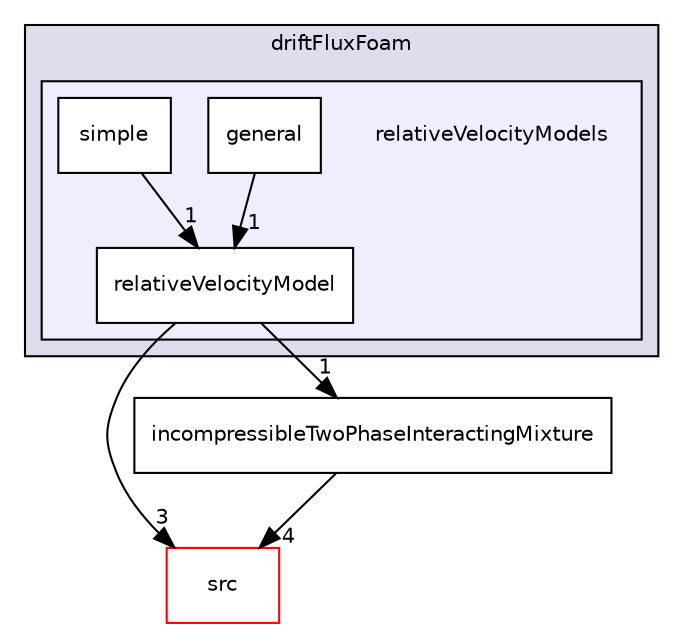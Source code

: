 digraph "applications/solvers/multiphase/driftFluxFoam/relativeVelocityModels" {
  bgcolor=transparent;
  compound=true
  node [ fontsize="10", fontname="Helvetica"];
  edge [ labelfontsize="10", labelfontname="Helvetica"];
  subgraph clusterdir_0c082c89dfcc226032574eee25dcdb41 {
    graph [ bgcolor="#ddddee", pencolor="black", label="driftFluxFoam" fontname="Helvetica", fontsize="10", URL="dir_0c082c89dfcc226032574eee25dcdb41.html"]
  subgraph clusterdir_6785f5d6f26af236cd0d743b0d7f771e {
    graph [ bgcolor="#eeeeff", pencolor="black", label="" URL="dir_6785f5d6f26af236cd0d743b0d7f771e.html"];
    dir_6785f5d6f26af236cd0d743b0d7f771e [shape=plaintext label="relativeVelocityModels"];
    dir_0f950d16cae18e5c7db0d228731f9a83 [shape=box label="general" color="black" fillcolor="white" style="filled" URL="dir_0f950d16cae18e5c7db0d228731f9a83.html"];
    dir_1a0430f305b7748d4b6b015618ca2055 [shape=box label="relativeVelocityModel" color="black" fillcolor="white" style="filled" URL="dir_1a0430f305b7748d4b6b015618ca2055.html"];
    dir_2192b5129ba5d97f82141d8e9208d0e0 [shape=box label="simple" color="black" fillcolor="white" style="filled" URL="dir_2192b5129ba5d97f82141d8e9208d0e0.html"];
  }
  }
  dir_68267d1309a1af8e8297ef4c3efbcdba [shape=box label="src" color="red" URL="dir_68267d1309a1af8e8297ef4c3efbcdba.html"];
  dir_e0b47a3648811f68d5a37c88ffdb183a [shape=box label="incompressibleTwoPhaseInteractingMixture" URL="dir_e0b47a3648811f68d5a37c88ffdb183a.html"];
  dir_1a0430f305b7748d4b6b015618ca2055->dir_68267d1309a1af8e8297ef4c3efbcdba [headlabel="3", labeldistance=1.5 headhref="dir_000159_000730.html"];
  dir_1a0430f305b7748d4b6b015618ca2055->dir_e0b47a3648811f68d5a37c88ffdb183a [headlabel="1", labeldistance=1.5 headhref="dir_000159_000152.html"];
  dir_e0b47a3648811f68d5a37c88ffdb183a->dir_68267d1309a1af8e8297ef4c3efbcdba [headlabel="4", labeldistance=1.5 headhref="dir_000152_000730.html"];
  dir_2192b5129ba5d97f82141d8e9208d0e0->dir_1a0430f305b7748d4b6b015618ca2055 [headlabel="1", labeldistance=1.5 headhref="dir_000160_000159.html"];
  dir_0f950d16cae18e5c7db0d228731f9a83->dir_1a0430f305b7748d4b6b015618ca2055 [headlabel="1", labeldistance=1.5 headhref="dir_001450_000159.html"];
}

